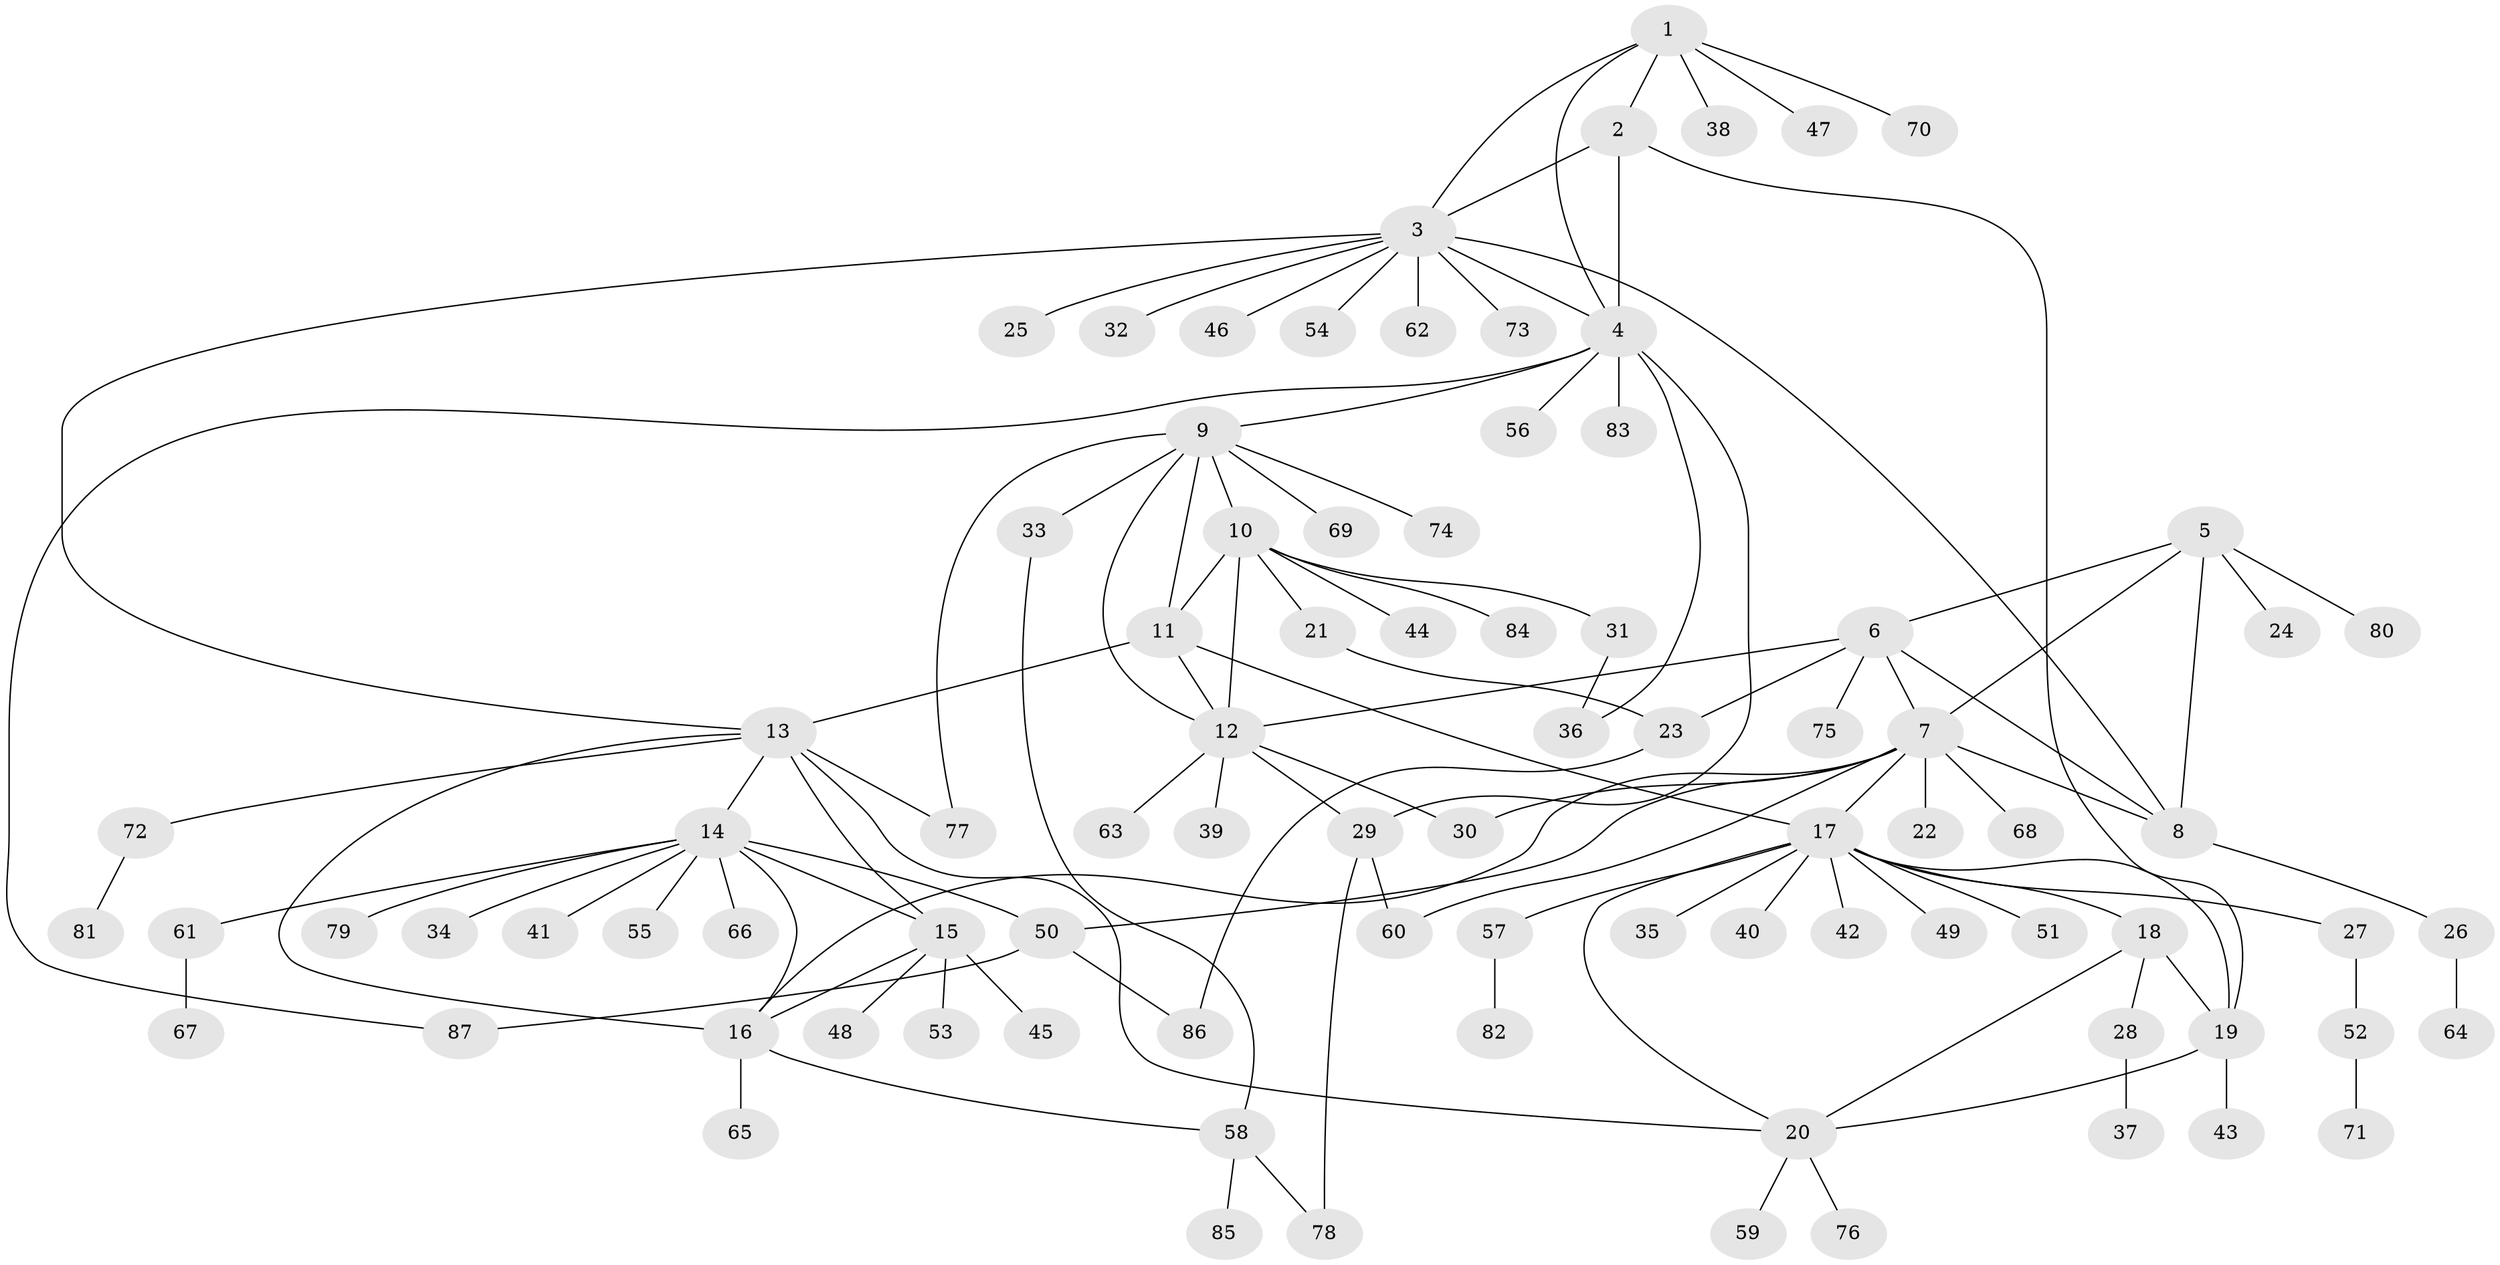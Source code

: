 // coarse degree distribution, {5: 0.05, 9: 0.03333333333333333, 6: 0.016666666666666666, 7: 0.016666666666666666, 4: 0.016666666666666666, 13: 0.03333333333333333, 1: 0.7666666666666667, 2: 0.05, 14: 0.016666666666666666}
// Generated by graph-tools (version 1.1) at 2025/57/03/04/25 21:57:41]
// undirected, 87 vertices, 118 edges
graph export_dot {
graph [start="1"]
  node [color=gray90,style=filled];
  1;
  2;
  3;
  4;
  5;
  6;
  7;
  8;
  9;
  10;
  11;
  12;
  13;
  14;
  15;
  16;
  17;
  18;
  19;
  20;
  21;
  22;
  23;
  24;
  25;
  26;
  27;
  28;
  29;
  30;
  31;
  32;
  33;
  34;
  35;
  36;
  37;
  38;
  39;
  40;
  41;
  42;
  43;
  44;
  45;
  46;
  47;
  48;
  49;
  50;
  51;
  52;
  53;
  54;
  55;
  56;
  57;
  58;
  59;
  60;
  61;
  62;
  63;
  64;
  65;
  66;
  67;
  68;
  69;
  70;
  71;
  72;
  73;
  74;
  75;
  76;
  77;
  78;
  79;
  80;
  81;
  82;
  83;
  84;
  85;
  86;
  87;
  1 -- 2;
  1 -- 3;
  1 -- 4;
  1 -- 38;
  1 -- 47;
  1 -- 70;
  2 -- 3;
  2 -- 4;
  2 -- 19;
  3 -- 4;
  3 -- 8;
  3 -- 13;
  3 -- 25;
  3 -- 32;
  3 -- 46;
  3 -- 54;
  3 -- 62;
  3 -- 73;
  4 -- 9;
  4 -- 29;
  4 -- 36;
  4 -- 56;
  4 -- 83;
  4 -- 87;
  5 -- 6;
  5 -- 7;
  5 -- 8;
  5 -- 24;
  5 -- 80;
  6 -- 7;
  6 -- 8;
  6 -- 12;
  6 -- 23;
  6 -- 75;
  7 -- 8;
  7 -- 16;
  7 -- 17;
  7 -- 22;
  7 -- 30;
  7 -- 50;
  7 -- 60;
  7 -- 68;
  8 -- 26;
  9 -- 10;
  9 -- 11;
  9 -- 12;
  9 -- 33;
  9 -- 69;
  9 -- 74;
  9 -- 77;
  10 -- 11;
  10 -- 12;
  10 -- 21;
  10 -- 31;
  10 -- 44;
  10 -- 84;
  11 -- 12;
  11 -- 13;
  11 -- 17;
  12 -- 29;
  12 -- 30;
  12 -- 39;
  12 -- 63;
  13 -- 14;
  13 -- 15;
  13 -- 16;
  13 -- 20;
  13 -- 72;
  13 -- 77;
  14 -- 15;
  14 -- 16;
  14 -- 34;
  14 -- 41;
  14 -- 50;
  14 -- 55;
  14 -- 61;
  14 -- 66;
  14 -- 79;
  15 -- 16;
  15 -- 45;
  15 -- 48;
  15 -- 53;
  16 -- 58;
  16 -- 65;
  17 -- 18;
  17 -- 19;
  17 -- 20;
  17 -- 27;
  17 -- 35;
  17 -- 40;
  17 -- 42;
  17 -- 49;
  17 -- 51;
  17 -- 57;
  18 -- 19;
  18 -- 20;
  18 -- 28;
  19 -- 20;
  19 -- 43;
  20 -- 59;
  20 -- 76;
  21 -- 23;
  23 -- 86;
  26 -- 64;
  27 -- 52;
  28 -- 37;
  29 -- 60;
  29 -- 78;
  31 -- 36;
  33 -- 58;
  50 -- 86;
  50 -- 87;
  52 -- 71;
  57 -- 82;
  58 -- 78;
  58 -- 85;
  61 -- 67;
  72 -- 81;
}

